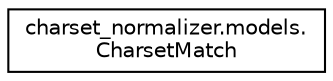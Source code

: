 digraph "Graphical Class Hierarchy"
{
 // LATEX_PDF_SIZE
  edge [fontname="Helvetica",fontsize="10",labelfontname="Helvetica",labelfontsize="10"];
  node [fontname="Helvetica",fontsize="10",shape=record];
  rankdir="LR";
  Node0 [label="charset_normalizer.models.\lCharsetMatch",height=0.2,width=0.4,color="black", fillcolor="white", style="filled",URL="$classcharset__normalizer_1_1models_1_1CharsetMatch.html",tooltip=" "];
}
